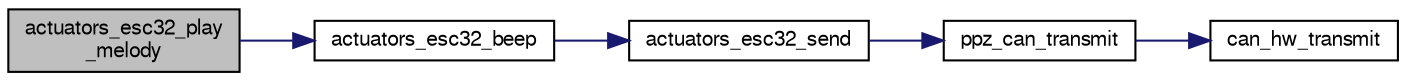 digraph "actuators_esc32_play_melody"
{
  edge [fontname="FreeSans",fontsize="10",labelfontname="FreeSans",labelfontsize="10"];
  node [fontname="FreeSans",fontsize="10",shape=record];
  rankdir="LR";
  Node1 [label="actuators_esc32_play\l_melody",height=0.2,width=0.4,color="black", fillcolor="grey75", style="filled", fontcolor="black"];
  Node1 -> Node2 [color="midnightblue",fontsize="10",style="solid",fontname="FreeSans"];
  Node2 [label="actuators_esc32_beep",height=0.2,width=0.4,color="black", fillcolor="white", style="filled",URL="$actuators__esc32_8c.html#accbcddb98ed84f6ffd67fd62a0aa6ec9",tooltip="Let an ESC beep for a certain amount of time with a specified frequency(frequency doesn&#39;t really matc..."];
  Node2 -> Node3 [color="midnightblue",fontsize="10",style="solid",fontname="FreeSans"];
  Node3 [label="actuators_esc32_send",height=0.2,width=0.4,color="black", fillcolor="white", style="filled",URL="$actuators__esc32_8c.html#a75c8939cf86b3c06fde5ef6ac0dcc621",tooltip="Transmit a message on the CAN bus. "];
  Node3 -> Node4 [color="midnightblue",fontsize="10",style="solid",fontname="FreeSans"];
  Node4 [label="ppz_can_transmit",height=0.2,width=0.4,color="black", fillcolor="white", style="filled",URL="$can_8c.html#a152615d451206e5d152705c704cdf89f"];
  Node4 -> Node5 [color="midnightblue",fontsize="10",style="solid",fontname="FreeSans"];
  Node5 [label="can_hw_transmit",height=0.2,width=0.4,color="black", fillcolor="white", style="filled",URL="$can__arch_8c.html#ad218f19fbf59d6dd7b788899dfd50b25"];
}
